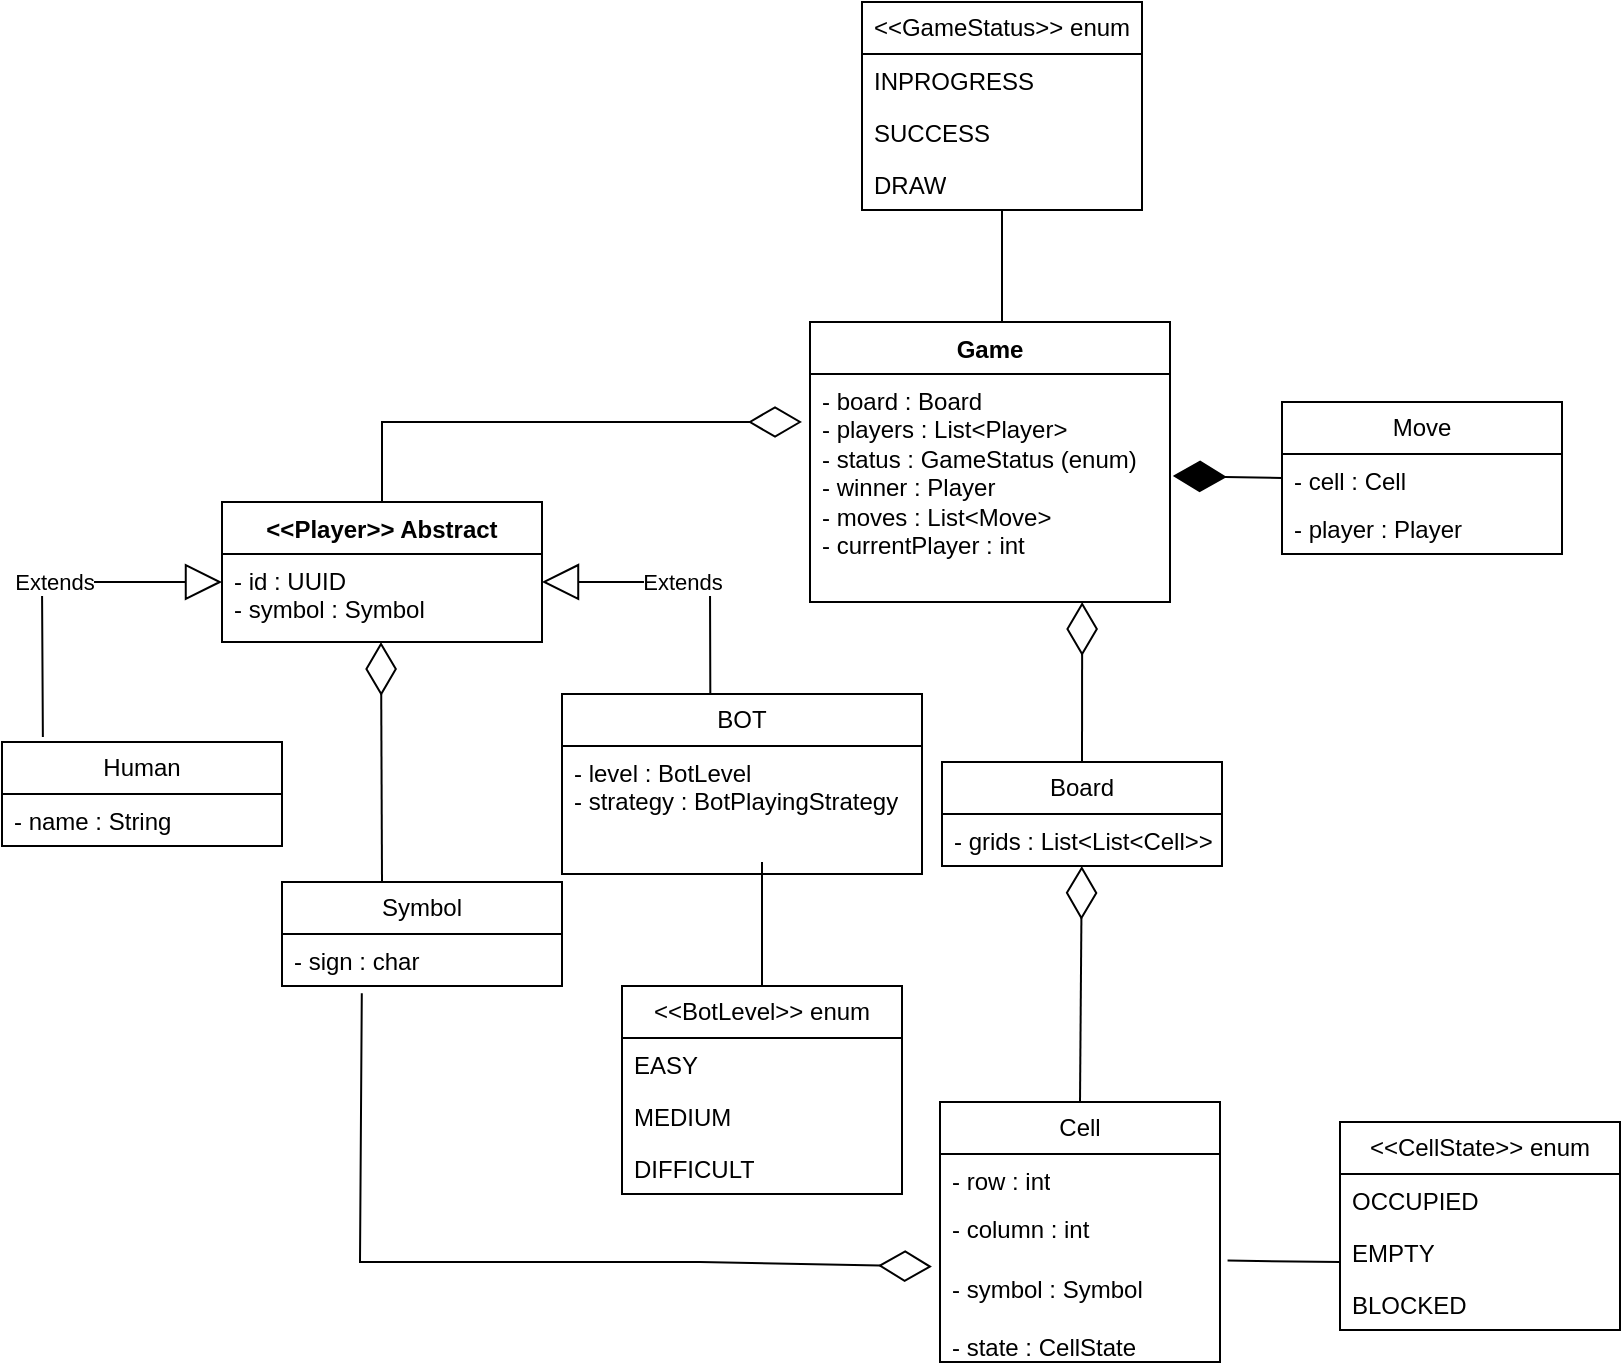 <mxfile version="24.5.3" type="device">
  <diagram id="23iRSUPoRavnBvh4doch" name="Page-1">
    <mxGraphModel dx="1061" dy="721" grid="1" gridSize="10" guides="1" tooltips="1" connect="1" arrows="1" fold="1" page="1" pageScale="1" pageWidth="827" pageHeight="1169" math="0" shadow="0">
      <root>
        <mxCell id="0" />
        <mxCell id="1" parent="0" />
        <mxCell id="Uuj3jZGyr2rjbVmX2i0e-5" value="Game" style="swimlane;fontStyle=1;align=center;verticalAlign=top;childLayout=stackLayout;horizontal=1;startSize=26;horizontalStack=0;resizeParent=1;resizeParentMax=0;resizeLast=0;collapsible=1;marginBottom=0;whiteSpace=wrap;html=1;" vertex="1" parent="1">
          <mxGeometry x="414" y="190" width="180" height="140" as="geometry" />
        </mxCell>
        <mxCell id="Uuj3jZGyr2rjbVmX2i0e-6" value="- board : Board&lt;div&gt;- players : List&amp;lt;Player&amp;gt;&lt;/div&gt;&lt;div&gt;- status : GameStatus (enum)&lt;/div&gt;&lt;div&gt;- winner : Player&lt;/div&gt;&lt;div&gt;- moves : List&amp;lt;Move&amp;gt;&lt;/div&gt;&lt;div&gt;- currentPlayer : int&lt;/div&gt;&lt;div&gt;&lt;br&gt;&lt;/div&gt;" style="text;strokeColor=none;fillColor=none;align=left;verticalAlign=top;spacingLeft=4;spacingRight=4;overflow=hidden;rotatable=0;points=[[0,0.5],[1,0.5]];portConstraint=eastwest;whiteSpace=wrap;html=1;" vertex="1" parent="Uuj3jZGyr2rjbVmX2i0e-5">
          <mxGeometry y="26" width="180" height="114" as="geometry" />
        </mxCell>
        <mxCell id="Uuj3jZGyr2rjbVmX2i0e-9" value="&amp;lt;&amp;lt;Player&amp;gt;&amp;gt; Abstract" style="swimlane;fontStyle=1;align=center;verticalAlign=top;childLayout=stackLayout;horizontal=1;startSize=26;horizontalStack=0;resizeParent=1;resizeParentMax=0;resizeLast=0;collapsible=1;marginBottom=0;whiteSpace=wrap;html=1;" vertex="1" parent="1">
          <mxGeometry x="120" y="280" width="160" height="70" as="geometry" />
        </mxCell>
        <mxCell id="Uuj3jZGyr2rjbVmX2i0e-10" value="- id : UUID&lt;div&gt;- symbol : Symbol&lt;/div&gt;" style="text;strokeColor=none;fillColor=none;align=left;verticalAlign=top;spacingLeft=4;spacingRight=4;overflow=hidden;rotatable=0;points=[[0,0.5],[1,0.5]];portConstraint=eastwest;whiteSpace=wrap;html=1;" vertex="1" parent="Uuj3jZGyr2rjbVmX2i0e-9">
          <mxGeometry y="26" width="160" height="44" as="geometry" />
        </mxCell>
        <mxCell id="Uuj3jZGyr2rjbVmX2i0e-17" value="Human" style="swimlane;fontStyle=0;childLayout=stackLayout;horizontal=1;startSize=26;fillColor=none;horizontalStack=0;resizeParent=1;resizeParentMax=0;resizeLast=0;collapsible=1;marginBottom=0;whiteSpace=wrap;html=1;" vertex="1" parent="1">
          <mxGeometry x="10" y="400" width="140" height="52" as="geometry" />
        </mxCell>
        <mxCell id="Uuj3jZGyr2rjbVmX2i0e-18" value="- name : String" style="text;strokeColor=none;fillColor=none;align=left;verticalAlign=top;spacingLeft=4;spacingRight=4;overflow=hidden;rotatable=0;points=[[0,0.5],[1,0.5]];portConstraint=eastwest;whiteSpace=wrap;html=1;" vertex="1" parent="Uuj3jZGyr2rjbVmX2i0e-17">
          <mxGeometry y="26" width="140" height="26" as="geometry" />
        </mxCell>
        <mxCell id="Uuj3jZGyr2rjbVmX2i0e-21" value="BOT" style="swimlane;fontStyle=0;childLayout=stackLayout;horizontal=1;startSize=26;fillColor=none;horizontalStack=0;resizeParent=1;resizeParentMax=0;resizeLast=0;collapsible=1;marginBottom=0;whiteSpace=wrap;html=1;" vertex="1" parent="1">
          <mxGeometry x="290" y="376" width="180" height="90" as="geometry" />
        </mxCell>
        <mxCell id="Uuj3jZGyr2rjbVmX2i0e-22" value="- level : BotLevel&lt;div&gt;- strategy : BotPlayingStrategy&lt;/div&gt;" style="text;strokeColor=none;fillColor=none;align=left;verticalAlign=top;spacingLeft=4;spacingRight=4;overflow=hidden;rotatable=0;points=[[0,0.5],[1,0.5]];portConstraint=eastwest;whiteSpace=wrap;html=1;" vertex="1" parent="Uuj3jZGyr2rjbVmX2i0e-21">
          <mxGeometry y="26" width="180" height="64" as="geometry" />
        </mxCell>
        <mxCell id="Uuj3jZGyr2rjbVmX2i0e-27" value="Board" style="swimlane;fontStyle=0;childLayout=stackLayout;horizontal=1;startSize=26;fillColor=none;horizontalStack=0;resizeParent=1;resizeParentMax=0;resizeLast=0;collapsible=1;marginBottom=0;whiteSpace=wrap;html=1;" vertex="1" parent="1">
          <mxGeometry x="480" y="410" width="140" height="52" as="geometry" />
        </mxCell>
        <mxCell id="Uuj3jZGyr2rjbVmX2i0e-28" value="- grids : List&amp;lt;List&amp;lt;Cell&amp;gt;&amp;gt;" style="text;strokeColor=none;fillColor=none;align=left;verticalAlign=top;spacingLeft=4;spacingRight=4;overflow=hidden;rotatable=0;points=[[0,0.5],[1,0.5]];portConstraint=eastwest;whiteSpace=wrap;html=1;" vertex="1" parent="Uuj3jZGyr2rjbVmX2i0e-27">
          <mxGeometry y="26" width="140" height="26" as="geometry" />
        </mxCell>
        <mxCell id="Uuj3jZGyr2rjbVmX2i0e-31" value="&amp;lt;&amp;lt;GameStatus&amp;gt;&amp;gt; enum" style="swimlane;fontStyle=0;childLayout=stackLayout;horizontal=1;startSize=26;fillColor=none;horizontalStack=0;resizeParent=1;resizeParentMax=0;resizeLast=0;collapsible=1;marginBottom=0;whiteSpace=wrap;html=1;" vertex="1" parent="1">
          <mxGeometry x="440" y="30" width="140" height="104" as="geometry" />
        </mxCell>
        <mxCell id="Uuj3jZGyr2rjbVmX2i0e-32" value="INPROGRESS" style="text;strokeColor=none;fillColor=none;align=left;verticalAlign=top;spacingLeft=4;spacingRight=4;overflow=hidden;rotatable=0;points=[[0,0.5],[1,0.5]];portConstraint=eastwest;whiteSpace=wrap;html=1;" vertex="1" parent="Uuj3jZGyr2rjbVmX2i0e-31">
          <mxGeometry y="26" width="140" height="26" as="geometry" />
        </mxCell>
        <mxCell id="Uuj3jZGyr2rjbVmX2i0e-33" value="SUCCESS" style="text;strokeColor=none;fillColor=none;align=left;verticalAlign=top;spacingLeft=4;spacingRight=4;overflow=hidden;rotatable=0;points=[[0,0.5],[1,0.5]];portConstraint=eastwest;whiteSpace=wrap;html=1;" vertex="1" parent="Uuj3jZGyr2rjbVmX2i0e-31">
          <mxGeometry y="52" width="140" height="26" as="geometry" />
        </mxCell>
        <mxCell id="Uuj3jZGyr2rjbVmX2i0e-34" value="DRAW" style="text;strokeColor=none;fillColor=none;align=left;verticalAlign=top;spacingLeft=4;spacingRight=4;overflow=hidden;rotatable=0;points=[[0,0.5],[1,0.5]];portConstraint=eastwest;whiteSpace=wrap;html=1;" vertex="1" parent="Uuj3jZGyr2rjbVmX2i0e-31">
          <mxGeometry y="78" width="140" height="26" as="geometry" />
        </mxCell>
        <mxCell id="Uuj3jZGyr2rjbVmX2i0e-35" value="Symbol" style="swimlane;fontStyle=0;childLayout=stackLayout;horizontal=1;startSize=26;fillColor=none;horizontalStack=0;resizeParent=1;resizeParentMax=0;resizeLast=0;collapsible=1;marginBottom=0;whiteSpace=wrap;html=1;" vertex="1" parent="1">
          <mxGeometry x="150" y="470" width="140" height="52" as="geometry" />
        </mxCell>
        <mxCell id="Uuj3jZGyr2rjbVmX2i0e-36" value="- sign : char" style="text;strokeColor=none;fillColor=none;align=left;verticalAlign=top;spacingLeft=4;spacingRight=4;overflow=hidden;rotatable=0;points=[[0,0.5],[1,0.5]];portConstraint=eastwest;whiteSpace=wrap;html=1;" vertex="1" parent="Uuj3jZGyr2rjbVmX2i0e-35">
          <mxGeometry y="26" width="140" height="26" as="geometry" />
        </mxCell>
        <mxCell id="Uuj3jZGyr2rjbVmX2i0e-39" value="" style="endArrow=diamondThin;endFill=0;endSize=24;html=1;rounded=0;" edge="1" parent="1">
          <mxGeometry width="160" relative="1" as="geometry">
            <mxPoint x="200" y="470" as="sourcePoint" />
            <mxPoint x="199.5" y="350" as="targetPoint" />
          </mxGeometry>
        </mxCell>
        <mxCell id="Uuj3jZGyr2rjbVmX2i0e-42" value="Cell" style="swimlane;fontStyle=0;childLayout=stackLayout;horizontal=1;startSize=26;fillColor=none;horizontalStack=0;resizeParent=1;resizeParentMax=0;resizeLast=0;collapsible=1;marginBottom=0;whiteSpace=wrap;html=1;" vertex="1" parent="1">
          <mxGeometry x="479" y="580" width="140" height="130" as="geometry" />
        </mxCell>
        <mxCell id="Uuj3jZGyr2rjbVmX2i0e-43" value="- row : int" style="text;strokeColor=none;fillColor=none;align=left;verticalAlign=top;spacingLeft=4;spacingRight=4;overflow=hidden;rotatable=0;points=[[0,0.5],[1,0.5]];portConstraint=eastwest;whiteSpace=wrap;html=1;" vertex="1" parent="Uuj3jZGyr2rjbVmX2i0e-42">
          <mxGeometry y="26" width="140" height="24" as="geometry" />
        </mxCell>
        <mxCell id="Uuj3jZGyr2rjbVmX2i0e-44" value="- column : int" style="text;strokeColor=none;fillColor=none;align=left;verticalAlign=top;spacingLeft=4;spacingRight=4;overflow=hidden;rotatable=0;points=[[0,0.5],[1,0.5]];portConstraint=eastwest;whiteSpace=wrap;html=1;" vertex="1" parent="Uuj3jZGyr2rjbVmX2i0e-42">
          <mxGeometry y="50" width="140" height="30" as="geometry" />
        </mxCell>
        <mxCell id="Uuj3jZGyr2rjbVmX2i0e-65" value="" style="endArrow=none;html=1;rounded=0;exitX=1.027;exitY=-0.014;exitDx=0;exitDy=0;exitPerimeter=0;" edge="1" parent="Uuj3jZGyr2rjbVmX2i0e-42" source="Uuj3jZGyr2rjbVmX2i0e-45">
          <mxGeometry relative="1" as="geometry">
            <mxPoint x="50" y="80" as="sourcePoint" />
            <mxPoint x="200" y="80" as="targetPoint" />
          </mxGeometry>
        </mxCell>
        <mxCell id="Uuj3jZGyr2rjbVmX2i0e-45" value="- symbol : Symbol&lt;div&gt;&lt;br&gt;&lt;/div&gt;&lt;div&gt;- state : CellState&lt;/div&gt;" style="text;strokeColor=none;fillColor=none;align=left;verticalAlign=top;spacingLeft=4;spacingRight=4;overflow=hidden;rotatable=0;points=[[0,0.5],[1,0.5]];portConstraint=eastwest;whiteSpace=wrap;html=1;" vertex="1" parent="Uuj3jZGyr2rjbVmX2i0e-42">
          <mxGeometry y="80" width="140" height="50" as="geometry" />
        </mxCell>
        <mxCell id="Uuj3jZGyr2rjbVmX2i0e-47" value="Move" style="swimlane;fontStyle=0;childLayout=stackLayout;horizontal=1;startSize=26;fillColor=none;horizontalStack=0;resizeParent=1;resizeParentMax=0;resizeLast=0;collapsible=1;marginBottom=0;whiteSpace=wrap;html=1;" vertex="1" parent="1">
          <mxGeometry x="650" y="230" width="140" height="76" as="geometry" />
        </mxCell>
        <mxCell id="Uuj3jZGyr2rjbVmX2i0e-48" value="- cell : Cell" style="text;strokeColor=none;fillColor=none;align=left;verticalAlign=top;spacingLeft=4;spacingRight=4;overflow=hidden;rotatable=0;points=[[0,0.5],[1,0.5]];portConstraint=eastwest;whiteSpace=wrap;html=1;" vertex="1" parent="Uuj3jZGyr2rjbVmX2i0e-47">
          <mxGeometry y="26" width="140" height="24" as="geometry" />
        </mxCell>
        <mxCell id="Uuj3jZGyr2rjbVmX2i0e-49" value="- player : Player" style="text;strokeColor=none;fillColor=none;align=left;verticalAlign=top;spacingLeft=4;spacingRight=4;overflow=hidden;rotatable=0;points=[[0,0.5],[1,0.5]];portConstraint=eastwest;whiteSpace=wrap;html=1;" vertex="1" parent="Uuj3jZGyr2rjbVmX2i0e-47">
          <mxGeometry y="50" width="140" height="26" as="geometry" />
        </mxCell>
        <mxCell id="Uuj3jZGyr2rjbVmX2i0e-51" value="" style="endArrow=diamondThin;endFill=0;endSize=24;html=1;rounded=0;exitX=0.5;exitY=0;exitDx=0;exitDy=0;" edge="1" parent="1" source="Uuj3jZGyr2rjbVmX2i0e-9">
          <mxGeometry width="160" relative="1" as="geometry">
            <mxPoint x="250" y="250" as="sourcePoint" />
            <mxPoint x="410" y="240" as="targetPoint" />
            <Array as="points">
              <mxPoint x="200" y="240" />
            </Array>
          </mxGeometry>
        </mxCell>
        <mxCell id="Uuj3jZGyr2rjbVmX2i0e-52" value="" style="endArrow=diamondThin;endFill=0;endSize=24;html=1;rounded=0;exitX=0.5;exitY=0;exitDx=0;exitDy=0;" edge="1" parent="1" source="Uuj3jZGyr2rjbVmX2i0e-42" target="Uuj3jZGyr2rjbVmX2i0e-28">
          <mxGeometry width="160" relative="1" as="geometry">
            <mxPoint x="480" y="500" as="sourcePoint" />
            <mxPoint x="640" y="500" as="targetPoint" />
          </mxGeometry>
        </mxCell>
        <mxCell id="Uuj3jZGyr2rjbVmX2i0e-53" value="" style="endArrow=diamondThin;endFill=1;endSize=24;html=1;rounded=0;entryX=1.008;entryY=0.447;entryDx=0;entryDy=0;entryPerimeter=0;exitX=0;exitY=0.5;exitDx=0;exitDy=0;" edge="1" parent="1" source="Uuj3jZGyr2rjbVmX2i0e-48" target="Uuj3jZGyr2rjbVmX2i0e-6">
          <mxGeometry width="160" relative="1" as="geometry">
            <mxPoint x="610" y="330" as="sourcePoint" />
            <mxPoint x="770" y="330" as="targetPoint" />
          </mxGeometry>
        </mxCell>
        <mxCell id="Uuj3jZGyr2rjbVmX2i0e-55" value="" style="endArrow=diamondThin;endFill=0;endSize=24;html=1;rounded=0;entryX=0.756;entryY=1;entryDx=0;entryDy=0;entryPerimeter=0;exitX=0.5;exitY=0;exitDx=0;exitDy=0;" edge="1" parent="1" source="Uuj3jZGyr2rjbVmX2i0e-27" target="Uuj3jZGyr2rjbVmX2i0e-6">
          <mxGeometry width="160" relative="1" as="geometry">
            <mxPoint x="525" y="400" as="sourcePoint" />
            <mxPoint x="670" y="390" as="targetPoint" />
          </mxGeometry>
        </mxCell>
        <mxCell id="Uuj3jZGyr2rjbVmX2i0e-56" value="Extends" style="endArrow=block;endSize=16;endFill=0;html=1;rounded=0;exitX=0.412;exitY=-0.002;exitDx=0;exitDy=0;exitPerimeter=0;entryX=1;entryY=0.318;entryDx=0;entryDy=0;entryPerimeter=0;" edge="1" parent="1" source="Uuj3jZGyr2rjbVmX2i0e-21" target="Uuj3jZGyr2rjbVmX2i0e-10">
          <mxGeometry width="160" relative="1" as="geometry">
            <mxPoint x="300" y="370" as="sourcePoint" />
            <mxPoint x="310" y="310" as="targetPoint" />
            <Array as="points">
              <mxPoint x="364" y="320" />
            </Array>
          </mxGeometry>
        </mxCell>
        <mxCell id="Uuj3jZGyr2rjbVmX2i0e-57" value="Extends" style="endArrow=block;endSize=16;endFill=0;html=1;rounded=0;exitX=0.146;exitY=-0.048;exitDx=0;exitDy=0;exitPerimeter=0;" edge="1" parent="1" source="Uuj3jZGyr2rjbVmX2i0e-17">
          <mxGeometry width="160" relative="1" as="geometry">
            <mxPoint x="-40" y="320" as="sourcePoint" />
            <mxPoint x="120" y="320" as="targetPoint" />
            <Array as="points">
              <mxPoint x="30" y="320" />
            </Array>
          </mxGeometry>
        </mxCell>
        <mxCell id="Uuj3jZGyr2rjbVmX2i0e-58" value="" style="endArrow=none;html=1;rounded=0;" edge="1" parent="1" source="Uuj3jZGyr2rjbVmX2i0e-34">
          <mxGeometry relative="1" as="geometry">
            <mxPoint x="340" y="390" as="sourcePoint" />
            <mxPoint x="510" y="190" as="targetPoint" />
          </mxGeometry>
        </mxCell>
        <mxCell id="Uuj3jZGyr2rjbVmX2i0e-59" value="" style="endArrow=diamondThin;endFill=0;endSize=24;html=1;rounded=0;entryX=-0.029;entryY=1.077;entryDx=0;entryDy=0;entryPerimeter=0;exitX=0.285;exitY=1.141;exitDx=0;exitDy=0;exitPerimeter=0;" edge="1" parent="1" source="Uuj3jZGyr2rjbVmX2i0e-36" target="Uuj3jZGyr2rjbVmX2i0e-44">
          <mxGeometry width="160" relative="1" as="geometry">
            <mxPoint x="189.46" y="583.508" as="sourcePoint" />
            <mxPoint x="469" y="640" as="targetPoint" />
            <Array as="points">
              <mxPoint x="189" y="660" />
              <mxPoint x="359" y="660" />
            </Array>
          </mxGeometry>
        </mxCell>
        <mxCell id="Uuj3jZGyr2rjbVmX2i0e-61" value="&amp;lt;&amp;lt;CellState&amp;gt;&amp;gt; enum" style="swimlane;fontStyle=0;childLayout=stackLayout;horizontal=1;startSize=26;fillColor=none;horizontalStack=0;resizeParent=1;resizeParentMax=0;resizeLast=0;collapsible=1;marginBottom=0;whiteSpace=wrap;html=1;" vertex="1" parent="1">
          <mxGeometry x="679" y="590" width="140" height="104" as="geometry" />
        </mxCell>
        <mxCell id="Uuj3jZGyr2rjbVmX2i0e-62" value="OCCUPIED" style="text;strokeColor=none;fillColor=none;align=left;verticalAlign=top;spacingLeft=4;spacingRight=4;overflow=hidden;rotatable=0;points=[[0,0.5],[1,0.5]];portConstraint=eastwest;whiteSpace=wrap;html=1;" vertex="1" parent="Uuj3jZGyr2rjbVmX2i0e-61">
          <mxGeometry y="26" width="140" height="26" as="geometry" />
        </mxCell>
        <mxCell id="Uuj3jZGyr2rjbVmX2i0e-63" value="EMPTY" style="text;strokeColor=none;fillColor=none;align=left;verticalAlign=top;spacingLeft=4;spacingRight=4;overflow=hidden;rotatable=0;points=[[0,0.5],[1,0.5]];portConstraint=eastwest;whiteSpace=wrap;html=1;" vertex="1" parent="Uuj3jZGyr2rjbVmX2i0e-61">
          <mxGeometry y="52" width="140" height="26" as="geometry" />
        </mxCell>
        <mxCell id="Uuj3jZGyr2rjbVmX2i0e-64" value="BLOCKED" style="text;strokeColor=none;fillColor=none;align=left;verticalAlign=top;spacingLeft=4;spacingRight=4;overflow=hidden;rotatable=0;points=[[0,0.5],[1,0.5]];portConstraint=eastwest;whiteSpace=wrap;html=1;" vertex="1" parent="Uuj3jZGyr2rjbVmX2i0e-61">
          <mxGeometry y="78" width="140" height="26" as="geometry" />
        </mxCell>
        <mxCell id="Uuj3jZGyr2rjbVmX2i0e-66" value="&amp;lt;&amp;lt;BotLevel&amp;gt;&amp;gt; enum" style="swimlane;fontStyle=0;childLayout=stackLayout;horizontal=1;startSize=26;fillColor=none;horizontalStack=0;resizeParent=1;resizeParentMax=0;resizeLast=0;collapsible=1;marginBottom=0;whiteSpace=wrap;html=1;" vertex="1" parent="1">
          <mxGeometry x="320" y="522" width="140" height="104" as="geometry" />
        </mxCell>
        <mxCell id="Uuj3jZGyr2rjbVmX2i0e-67" value="EASY" style="text;strokeColor=none;fillColor=none;align=left;verticalAlign=top;spacingLeft=4;spacingRight=4;overflow=hidden;rotatable=0;points=[[0,0.5],[1,0.5]];portConstraint=eastwest;whiteSpace=wrap;html=1;" vertex="1" parent="Uuj3jZGyr2rjbVmX2i0e-66">
          <mxGeometry y="26" width="140" height="26" as="geometry" />
        </mxCell>
        <mxCell id="Uuj3jZGyr2rjbVmX2i0e-68" value="MEDIUM" style="text;strokeColor=none;fillColor=none;align=left;verticalAlign=top;spacingLeft=4;spacingRight=4;overflow=hidden;rotatable=0;points=[[0,0.5],[1,0.5]];portConstraint=eastwest;whiteSpace=wrap;html=1;" vertex="1" parent="Uuj3jZGyr2rjbVmX2i0e-66">
          <mxGeometry y="52" width="140" height="26" as="geometry" />
        </mxCell>
        <mxCell id="Uuj3jZGyr2rjbVmX2i0e-69" value="DIFFICULT" style="text;strokeColor=none;fillColor=none;align=left;verticalAlign=top;spacingLeft=4;spacingRight=4;overflow=hidden;rotatable=0;points=[[0,0.5],[1,0.5]];portConstraint=eastwest;whiteSpace=wrap;html=1;" vertex="1" parent="Uuj3jZGyr2rjbVmX2i0e-66">
          <mxGeometry y="78" width="140" height="26" as="geometry" />
        </mxCell>
        <mxCell id="Uuj3jZGyr2rjbVmX2i0e-70" value="" style="endArrow=none;html=1;rounded=0;entryX=0.5;entryY=0;entryDx=0;entryDy=0;" edge="1" parent="1" target="Uuj3jZGyr2rjbVmX2i0e-66">
          <mxGeometry relative="1" as="geometry">
            <mxPoint x="390" y="460" as="sourcePoint" />
            <mxPoint x="500" y="460" as="targetPoint" />
          </mxGeometry>
        </mxCell>
      </root>
    </mxGraphModel>
  </diagram>
</mxfile>
